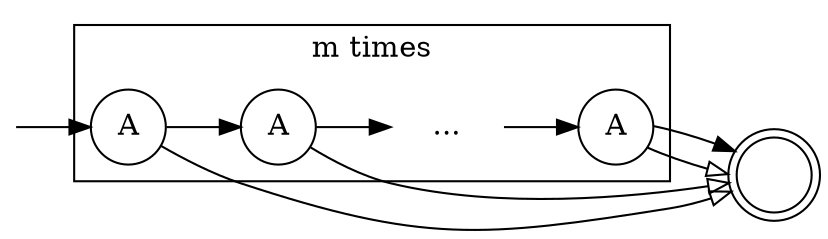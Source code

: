 digraph G {
  node [shape=circle, label=""]
  rankdir=LR
  
  init [label="", shape=point, style=invis]
  init -> A1
  
  subgraph cluster0 {
    label="m times"
    
    A1 [label="A"]
    A2 [label=A]
    An [label=A]
    ellipse [label="...", shape=none]
    
    A1 -> A2 -> ellipse -> An
  }

  A1 -> accept [arrowhead=empty]
  A2 -> accept [arrowhead=empty]
  An -> accept [arrowhead=empty]
  An -> accept

  accept [label="", shape=doublecircle]
  
}
